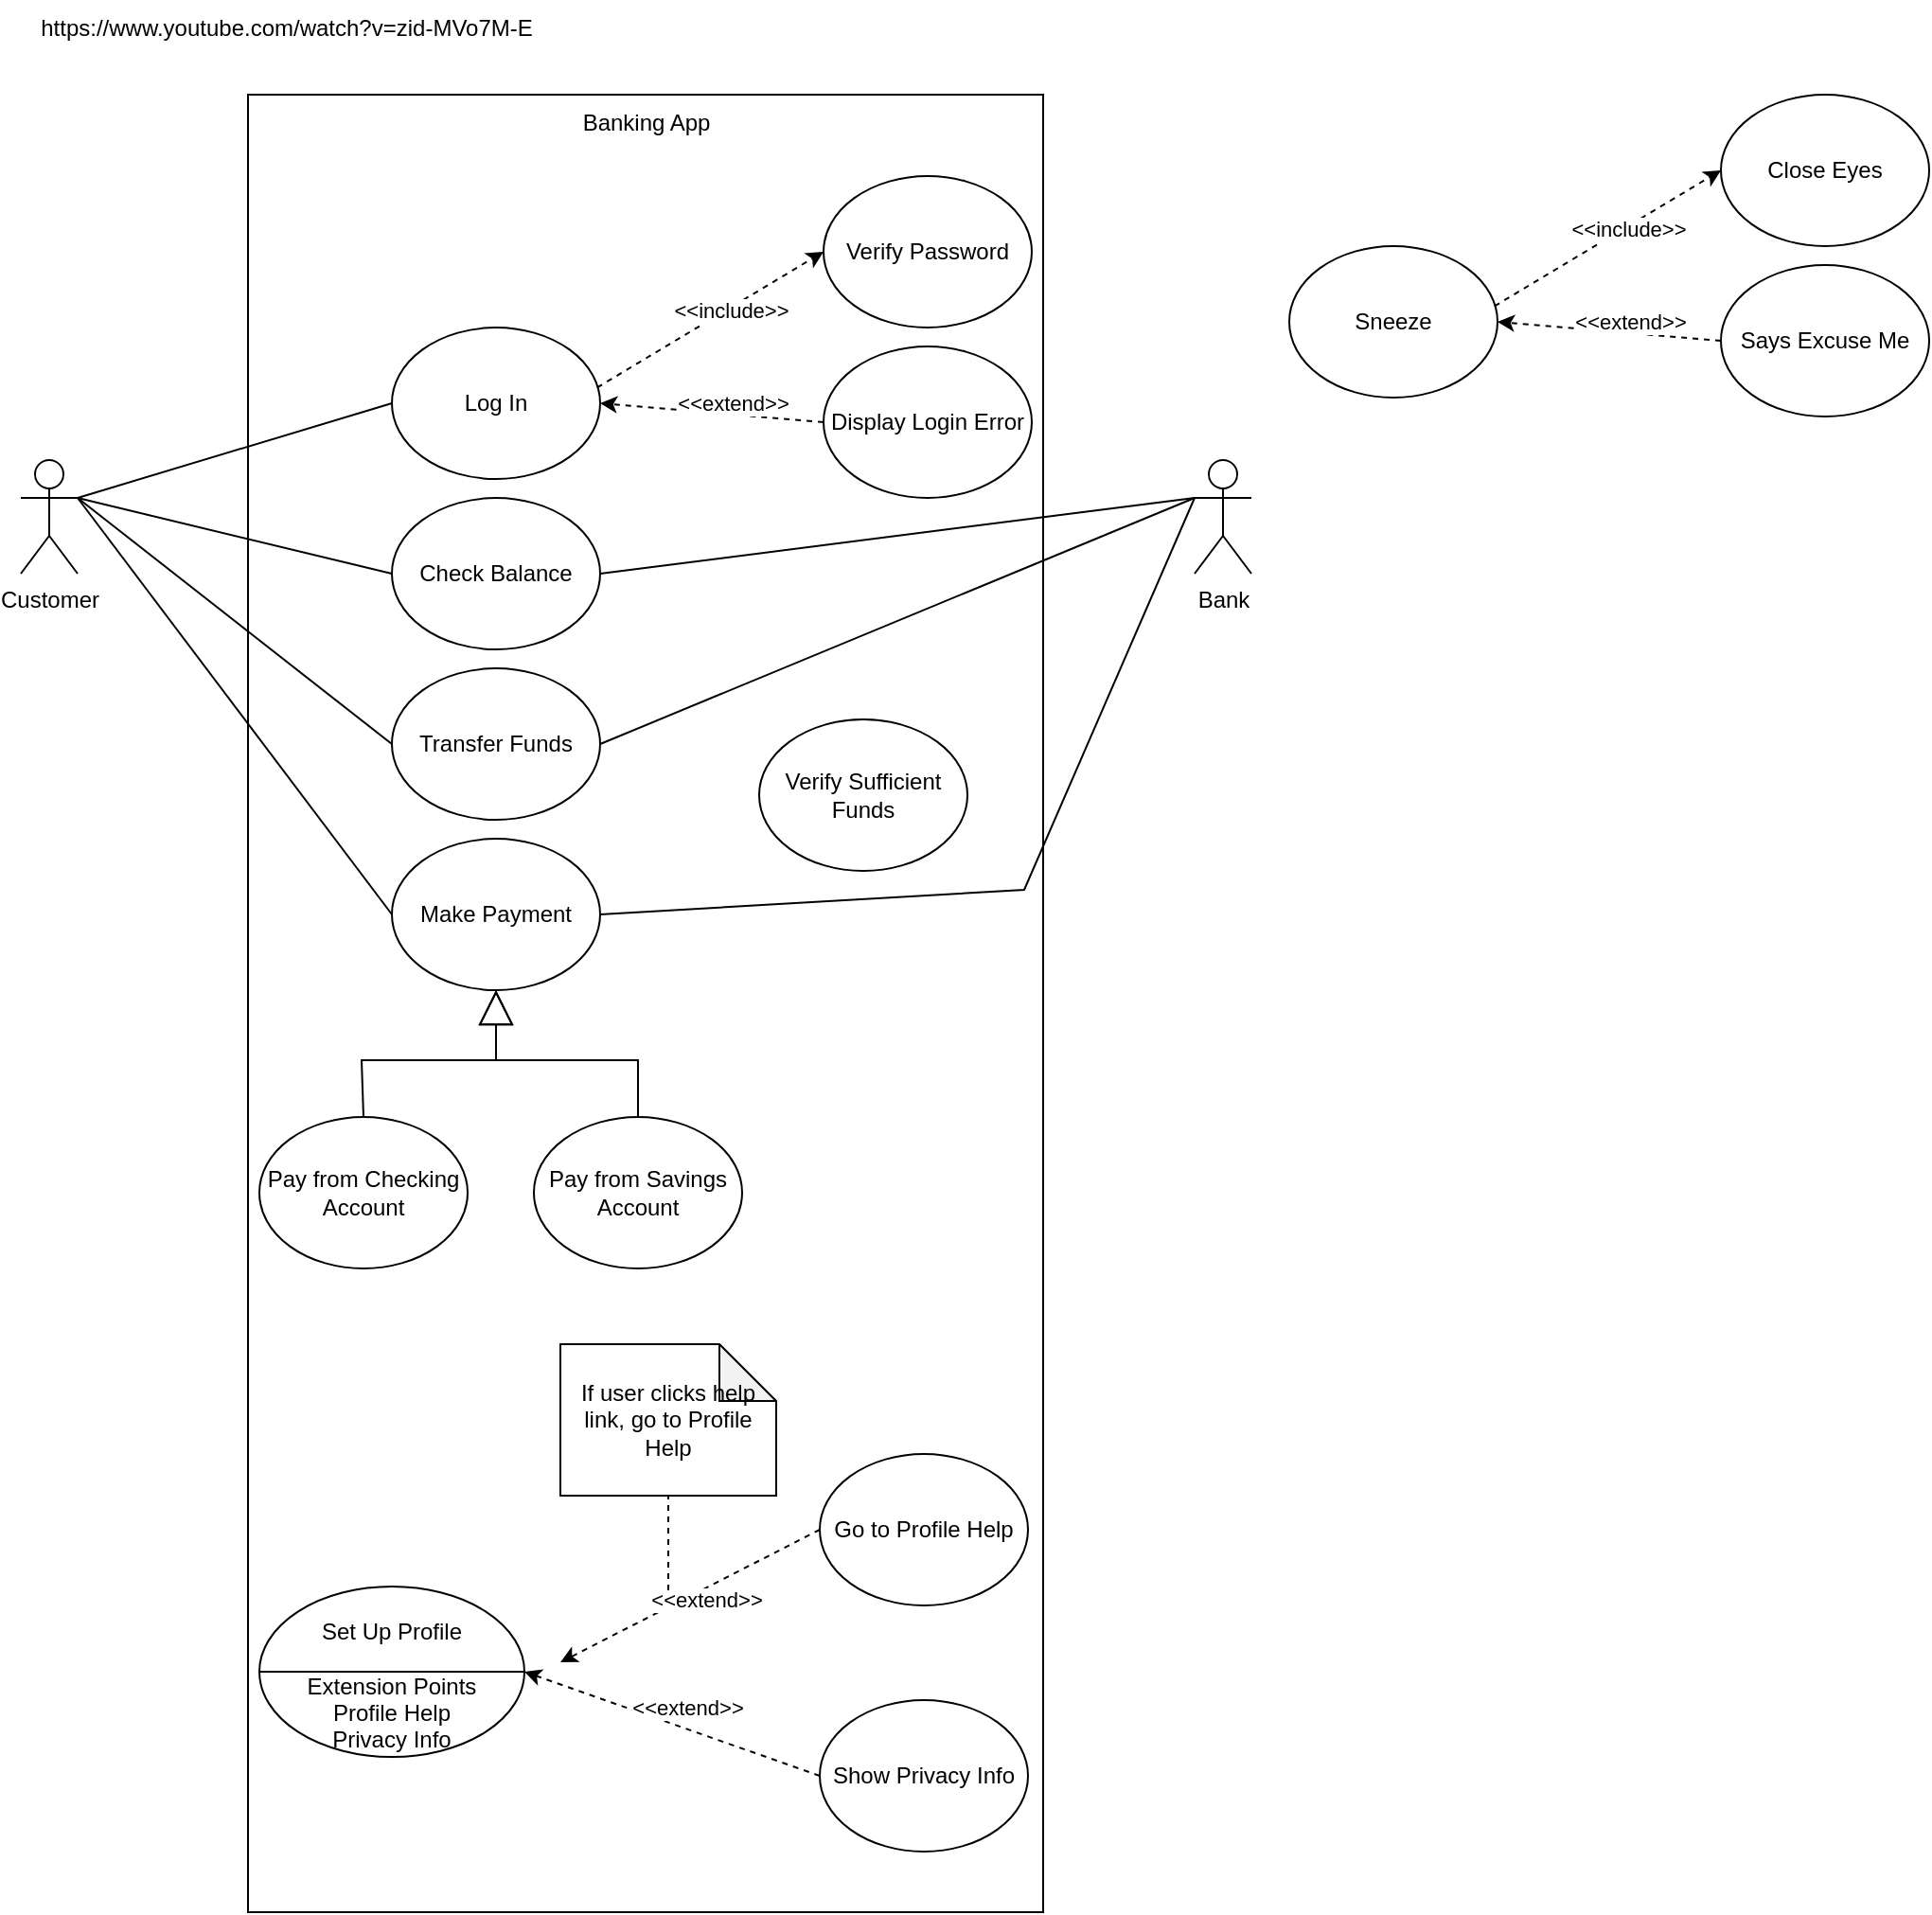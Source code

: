 <mxfile version="20.8.17" type="github">
  <diagram id="C5RBs43oDa-KdzZeNtuy" name="Page-1">
    <mxGraphModel dx="1035" dy="1738" grid="1" gridSize="10" guides="1" tooltips="1" connect="1" arrows="1" fold="1" page="1" pageScale="1" pageWidth="827" pageHeight="1169" math="0" shadow="0">
      <root>
        <mxCell id="WIyWlLk6GJQsqaUBKTNV-0" />
        <mxCell id="WIyWlLk6GJQsqaUBKTNV-1" parent="WIyWlLk6GJQsqaUBKTNV-0" />
        <mxCell id="eotOGYxIU_wM5mjl6Mn6-0" value="Customer" style="shape=umlActor;verticalLabelPosition=bottom;verticalAlign=top;html=1;" vertex="1" parent="WIyWlLk6GJQsqaUBKTNV-1">
          <mxGeometry x="80" y="-907" width="30" height="60" as="geometry" />
        </mxCell>
        <mxCell id="eotOGYxIU_wM5mjl6Mn6-1" value="" style="html=1;" vertex="1" parent="WIyWlLk6GJQsqaUBKTNV-1">
          <mxGeometry x="200" y="-1100" width="420" height="960" as="geometry" />
        </mxCell>
        <mxCell id="eotOGYxIU_wM5mjl6Mn6-2" value="Banking App" style="text;html=1;align=center;verticalAlign=middle;resizable=0;points=[];autosize=1;strokeColor=none;fillColor=none;" vertex="1" parent="WIyWlLk6GJQsqaUBKTNV-1">
          <mxGeometry x="365" y="-1100" width="90" height="30" as="geometry" />
        </mxCell>
        <mxCell id="eotOGYxIU_wM5mjl6Mn6-3" value="Bank" style="shape=umlActor;verticalLabelPosition=bottom;verticalAlign=top;html=1;" vertex="1" parent="WIyWlLk6GJQsqaUBKTNV-1">
          <mxGeometry x="700" y="-907" width="30" height="60" as="geometry" />
        </mxCell>
        <mxCell id="eotOGYxIU_wM5mjl6Mn6-4" value="Log In" style="ellipse;whiteSpace=wrap;html=1;" vertex="1" parent="WIyWlLk6GJQsqaUBKTNV-1">
          <mxGeometry x="276" y="-977" width="110" height="80" as="geometry" />
        </mxCell>
        <mxCell id="eotOGYxIU_wM5mjl6Mn6-8" value="Check Balance" style="ellipse;whiteSpace=wrap;html=1;" vertex="1" parent="WIyWlLk6GJQsqaUBKTNV-1">
          <mxGeometry x="276" y="-887" width="110" height="80" as="geometry" />
        </mxCell>
        <mxCell id="eotOGYxIU_wM5mjl6Mn6-9" value="Make Payment" style="ellipse;whiteSpace=wrap;html=1;" vertex="1" parent="WIyWlLk6GJQsqaUBKTNV-1">
          <mxGeometry x="276" y="-707" width="110" height="80" as="geometry" />
        </mxCell>
        <mxCell id="eotOGYxIU_wM5mjl6Mn6-10" value="Transfer Funds" style="ellipse;whiteSpace=wrap;html=1;" vertex="1" parent="WIyWlLk6GJQsqaUBKTNV-1">
          <mxGeometry x="276" y="-797" width="110" height="80" as="geometry" />
        </mxCell>
        <mxCell id="eotOGYxIU_wM5mjl6Mn6-16" value="" style="endArrow=none;html=1;rounded=0;exitX=1;exitY=0.333;exitDx=0;exitDy=0;exitPerimeter=0;entryX=0;entryY=0.5;entryDx=0;entryDy=0;" edge="1" parent="WIyWlLk6GJQsqaUBKTNV-1" source="eotOGYxIU_wM5mjl6Mn6-0" target="eotOGYxIU_wM5mjl6Mn6-4">
          <mxGeometry width="50" height="50" relative="1" as="geometry">
            <mxPoint x="410" y="-777" as="sourcePoint" />
            <mxPoint x="460" y="-827" as="targetPoint" />
          </mxGeometry>
        </mxCell>
        <mxCell id="eotOGYxIU_wM5mjl6Mn6-17" value="" style="endArrow=none;html=1;rounded=0;entryX=0;entryY=0.5;entryDx=0;entryDy=0;" edge="1" parent="WIyWlLk6GJQsqaUBKTNV-1" target="eotOGYxIU_wM5mjl6Mn6-8">
          <mxGeometry width="50" height="50" relative="1" as="geometry">
            <mxPoint x="110" y="-887" as="sourcePoint" />
            <mxPoint x="300" y="-927" as="targetPoint" />
          </mxGeometry>
        </mxCell>
        <mxCell id="eotOGYxIU_wM5mjl6Mn6-18" value="" style="endArrow=none;html=1;rounded=0;entryX=0;entryY=0.5;entryDx=0;entryDy=0;" edge="1" parent="WIyWlLk6GJQsqaUBKTNV-1" target="eotOGYxIU_wM5mjl6Mn6-10">
          <mxGeometry width="50" height="50" relative="1" as="geometry">
            <mxPoint x="110" y="-887" as="sourcePoint" />
            <mxPoint x="300" y="-837" as="targetPoint" />
          </mxGeometry>
        </mxCell>
        <mxCell id="eotOGYxIU_wM5mjl6Mn6-19" value="" style="endArrow=none;html=1;rounded=0;entryX=0;entryY=0.5;entryDx=0;entryDy=0;" edge="1" parent="WIyWlLk6GJQsqaUBKTNV-1" target="eotOGYxIU_wM5mjl6Mn6-9">
          <mxGeometry width="50" height="50" relative="1" as="geometry">
            <mxPoint x="110" y="-887" as="sourcePoint" />
            <mxPoint x="300" y="-747" as="targetPoint" />
          </mxGeometry>
        </mxCell>
        <mxCell id="eotOGYxIU_wM5mjl6Mn6-20" value="" style="endArrow=none;html=1;rounded=0;entryX=0;entryY=0.333;entryDx=0;entryDy=0;entryPerimeter=0;exitX=1;exitY=0.5;exitDx=0;exitDy=0;" edge="1" parent="WIyWlLk6GJQsqaUBKTNV-1" source="eotOGYxIU_wM5mjl6Mn6-8" target="eotOGYxIU_wM5mjl6Mn6-3">
          <mxGeometry width="50" height="50" relative="1" as="geometry">
            <mxPoint x="120" y="-877" as="sourcePoint" />
            <mxPoint x="300" y="-837" as="targetPoint" />
          </mxGeometry>
        </mxCell>
        <mxCell id="eotOGYxIU_wM5mjl6Mn6-21" value="" style="endArrow=none;html=1;rounded=0;exitX=1;exitY=0.5;exitDx=0;exitDy=0;" edge="1" parent="WIyWlLk6GJQsqaUBKTNV-1" source="eotOGYxIU_wM5mjl6Mn6-10">
          <mxGeometry width="50" height="50" relative="1" as="geometry">
            <mxPoint x="410" y="-837" as="sourcePoint" />
            <mxPoint x="700" y="-887" as="targetPoint" />
          </mxGeometry>
        </mxCell>
        <mxCell id="eotOGYxIU_wM5mjl6Mn6-22" value="" style="endArrow=none;html=1;rounded=0;exitX=1;exitY=0.5;exitDx=0;exitDy=0;" edge="1" parent="WIyWlLk6GJQsqaUBKTNV-1" source="eotOGYxIU_wM5mjl6Mn6-9">
          <mxGeometry width="50" height="50" relative="1" as="geometry">
            <mxPoint x="410" y="-747" as="sourcePoint" />
            <mxPoint x="700" y="-887" as="targetPoint" />
            <Array as="points">
              <mxPoint x="610" y="-680" />
            </Array>
          </mxGeometry>
        </mxCell>
        <mxCell id="eotOGYxIU_wM5mjl6Mn6-24" value="Verify Password" style="ellipse;whiteSpace=wrap;html=1;" vertex="1" parent="WIyWlLk6GJQsqaUBKTNV-1">
          <mxGeometry x="504" y="-1057" width="110" height="80" as="geometry" />
        </mxCell>
        <mxCell id="eotOGYxIU_wM5mjl6Mn6-25" value="Display Login Error" style="ellipse;whiteSpace=wrap;html=1;" vertex="1" parent="WIyWlLk6GJQsqaUBKTNV-1">
          <mxGeometry x="504" y="-967" width="110" height="80" as="geometry" />
        </mxCell>
        <mxCell id="eotOGYxIU_wM5mjl6Mn6-26" value="Verify Sufficient Funds" style="ellipse;whiteSpace=wrap;html=1;" vertex="1" parent="WIyWlLk6GJQsqaUBKTNV-1">
          <mxGeometry x="470" y="-770" width="110" height="80" as="geometry" />
        </mxCell>
        <mxCell id="eotOGYxIU_wM5mjl6Mn6-27" value="Pay from Checking Account" style="ellipse;whiteSpace=wrap;html=1;" vertex="1" parent="WIyWlLk6GJQsqaUBKTNV-1">
          <mxGeometry x="206" y="-560" width="110" height="80" as="geometry" />
        </mxCell>
        <mxCell id="eotOGYxIU_wM5mjl6Mn6-28" value="Pay from Savings Account" style="ellipse;whiteSpace=wrap;html=1;" vertex="1" parent="WIyWlLk6GJQsqaUBKTNV-1">
          <mxGeometry x="351" y="-560" width="110" height="80" as="geometry" />
        </mxCell>
        <mxCell id="eotOGYxIU_wM5mjl6Mn6-29" value="" style="endArrow=classic;html=1;rounded=0;entryX=0;entryY=0.5;entryDx=0;entryDy=0;exitX=0.986;exitY=0.396;exitDx=0;exitDy=0;exitPerimeter=0;dashed=1;" edge="1" parent="WIyWlLk6GJQsqaUBKTNV-1" source="eotOGYxIU_wM5mjl6Mn6-4" target="eotOGYxIU_wM5mjl6Mn6-24">
          <mxGeometry width="50" height="50" relative="1" as="geometry">
            <mxPoint x="410" y="-840" as="sourcePoint" />
            <mxPoint x="460" y="-890" as="targetPoint" />
          </mxGeometry>
        </mxCell>
        <mxCell id="eotOGYxIU_wM5mjl6Mn6-30" value="&amp;lt;&amp;lt;include&amp;gt;&amp;gt;" style="edgeLabel;html=1;align=center;verticalAlign=middle;resizable=0;points=[];" vertex="1" connectable="0" parent="eotOGYxIU_wM5mjl6Mn6-29">
          <mxGeometry x="0.167" y="-1" relative="1" as="geometry">
            <mxPoint as="offset" />
          </mxGeometry>
        </mxCell>
        <mxCell id="eotOGYxIU_wM5mjl6Mn6-31" value="" style="endArrow=classic;html=1;rounded=0;exitX=0;exitY=0.5;exitDx=0;exitDy=0;entryX=1;entryY=0.5;entryDx=0;entryDy=0;dashed=1;" edge="1" parent="WIyWlLk6GJQsqaUBKTNV-1" source="eotOGYxIU_wM5mjl6Mn6-25" target="eotOGYxIU_wM5mjl6Mn6-4">
          <mxGeometry width="50" height="50" relative="1" as="geometry">
            <mxPoint x="408.46" y="-935.32" as="sourcePoint" />
            <mxPoint x="480.0" y="-1007.0" as="targetPoint" />
          </mxGeometry>
        </mxCell>
        <mxCell id="eotOGYxIU_wM5mjl6Mn6-32" value="&amp;lt;&amp;lt;extend&amp;gt;&amp;gt;" style="edgeLabel;html=1;align=center;verticalAlign=middle;resizable=0;points=[];" vertex="1" connectable="0" parent="eotOGYxIU_wM5mjl6Mn6-31">
          <mxGeometry x="0.167" y="-1" relative="1" as="geometry">
            <mxPoint x="20" y="-3" as="offset" />
          </mxGeometry>
        </mxCell>
        <mxCell id="eotOGYxIU_wM5mjl6Mn6-33" value="Sneeze" style="ellipse;whiteSpace=wrap;html=1;" vertex="1" parent="WIyWlLk6GJQsqaUBKTNV-1">
          <mxGeometry x="750" y="-1020" width="110" height="80" as="geometry" />
        </mxCell>
        <mxCell id="eotOGYxIU_wM5mjl6Mn6-34" value="" style="endArrow=classic;html=1;rounded=0;entryX=0;entryY=0.5;entryDx=0;entryDy=0;exitX=0.986;exitY=0.396;exitDx=0;exitDy=0;exitPerimeter=0;dashed=1;" edge="1" source="eotOGYxIU_wM5mjl6Mn6-33" target="eotOGYxIU_wM5mjl6Mn6-39" parent="WIyWlLk6GJQsqaUBKTNV-1">
          <mxGeometry width="50" height="50" relative="1" as="geometry">
            <mxPoint x="884" y="-883" as="sourcePoint" />
            <mxPoint x="934" y="-933" as="targetPoint" />
          </mxGeometry>
        </mxCell>
        <mxCell id="eotOGYxIU_wM5mjl6Mn6-35" value="&amp;lt;&amp;lt;include&amp;gt;&amp;gt;" style="edgeLabel;html=1;align=center;verticalAlign=middle;resizable=0;points=[];" vertex="1" connectable="0" parent="eotOGYxIU_wM5mjl6Mn6-34">
          <mxGeometry x="0.167" y="-1" relative="1" as="geometry">
            <mxPoint as="offset" />
          </mxGeometry>
        </mxCell>
        <mxCell id="eotOGYxIU_wM5mjl6Mn6-36" value="" style="endArrow=classic;html=1;rounded=0;exitX=0;exitY=0.5;exitDx=0;exitDy=0;entryX=1;entryY=0.5;entryDx=0;entryDy=0;dashed=1;" edge="1" source="eotOGYxIU_wM5mjl6Mn6-38" target="eotOGYxIU_wM5mjl6Mn6-33" parent="WIyWlLk6GJQsqaUBKTNV-1">
          <mxGeometry width="50" height="50" relative="1" as="geometry">
            <mxPoint x="882.46" y="-978.32" as="sourcePoint" />
            <mxPoint x="954.0" y="-1050" as="targetPoint" />
          </mxGeometry>
        </mxCell>
        <mxCell id="eotOGYxIU_wM5mjl6Mn6-37" value="&amp;lt;&amp;lt;extend&amp;gt;&amp;gt;" style="edgeLabel;html=1;align=center;verticalAlign=middle;resizable=0;points=[];" vertex="1" connectable="0" parent="eotOGYxIU_wM5mjl6Mn6-36">
          <mxGeometry x="0.167" y="-1" relative="1" as="geometry">
            <mxPoint x="20" y="-3" as="offset" />
          </mxGeometry>
        </mxCell>
        <mxCell id="eotOGYxIU_wM5mjl6Mn6-38" value="Says Excuse Me" style="ellipse;whiteSpace=wrap;html=1;" vertex="1" parent="WIyWlLk6GJQsqaUBKTNV-1">
          <mxGeometry x="978" y="-1010" width="110" height="80" as="geometry" />
        </mxCell>
        <mxCell id="eotOGYxIU_wM5mjl6Mn6-39" value="Close Eyes" style="ellipse;whiteSpace=wrap;html=1;" vertex="1" parent="WIyWlLk6GJQsqaUBKTNV-1">
          <mxGeometry x="978" y="-1100" width="110" height="80" as="geometry" />
        </mxCell>
        <mxCell id="eotOGYxIU_wM5mjl6Mn6-42" value="" style="endArrow=block;endSize=16;endFill=0;html=1;rounded=0;entryX=0.5;entryY=1;entryDx=0;entryDy=0;exitX=0.5;exitY=0;exitDx=0;exitDy=0;" edge="1" parent="WIyWlLk6GJQsqaUBKTNV-1" source="eotOGYxIU_wM5mjl6Mn6-27" target="eotOGYxIU_wM5mjl6Mn6-9">
          <mxGeometry x="0.308" y="14" width="160" relative="1" as="geometry">
            <mxPoint x="410" y="-500" as="sourcePoint" />
            <mxPoint x="570" y="-500" as="targetPoint" />
            <Array as="points">
              <mxPoint x="260" y="-590" />
              <mxPoint x="331" y="-590" />
            </Array>
            <mxPoint as="offset" />
          </mxGeometry>
        </mxCell>
        <mxCell id="eotOGYxIU_wM5mjl6Mn6-43" value="" style="endArrow=block;endSize=16;endFill=0;html=1;rounded=0;entryX=0.5;entryY=1;entryDx=0;entryDy=0;exitX=0.5;exitY=0;exitDx=0;exitDy=0;" edge="1" parent="WIyWlLk6GJQsqaUBKTNV-1" source="eotOGYxIU_wM5mjl6Mn6-28" target="eotOGYxIU_wM5mjl6Mn6-9">
          <mxGeometry x="0.308" y="14" width="160" relative="1" as="geometry">
            <mxPoint x="271" y="-550" as="sourcePoint" />
            <mxPoint x="341" y="-617" as="targetPoint" />
            <Array as="points">
              <mxPoint x="406" y="-590" />
              <mxPoint x="331" y="-590" />
            </Array>
            <mxPoint as="offset" />
          </mxGeometry>
        </mxCell>
        <mxCell id="eotOGYxIU_wM5mjl6Mn6-44" value="&lt;br&gt;&lt;br&gt;Set Up Profile&lt;br&gt;&lt;br&gt;Extension Points&lt;br&gt;Profile Help&lt;br&gt;Privacy Info&lt;br&gt;&lt;br&gt;" style="ellipse;whiteSpace=wrap;html=1;" vertex="1" parent="WIyWlLk6GJQsqaUBKTNV-1">
          <mxGeometry x="206" y="-312" width="140" height="90" as="geometry" />
        </mxCell>
        <mxCell id="eotOGYxIU_wM5mjl6Mn6-46" value="" style="endArrow=none;html=1;rounded=0;exitX=0;exitY=0.5;exitDx=0;exitDy=0;entryX=1;entryY=0.5;entryDx=0;entryDy=0;" edge="1" parent="WIyWlLk6GJQsqaUBKTNV-1" source="eotOGYxIU_wM5mjl6Mn6-44" target="eotOGYxIU_wM5mjl6Mn6-44">
          <mxGeometry width="50" height="50" relative="1" as="geometry">
            <mxPoint x="470" y="-392" as="sourcePoint" />
            <mxPoint x="520" y="-442" as="targetPoint" />
          </mxGeometry>
        </mxCell>
        <mxCell id="eotOGYxIU_wM5mjl6Mn6-47" value="Go to Profile Help" style="ellipse;whiteSpace=wrap;html=1;" vertex="1" parent="WIyWlLk6GJQsqaUBKTNV-1">
          <mxGeometry x="502" y="-382" width="110" height="80" as="geometry" />
        </mxCell>
        <mxCell id="eotOGYxIU_wM5mjl6Mn6-48" value="" style="endArrow=classic;html=1;rounded=0;exitX=0;exitY=0.5;exitDx=0;exitDy=0;dashed=1;" edge="1" source="eotOGYxIU_wM5mjl6Mn6-47" parent="WIyWlLk6GJQsqaUBKTNV-1">
          <mxGeometry width="50" height="50" relative="1" as="geometry">
            <mxPoint x="387.46" y="-350.32" as="sourcePoint" />
            <mxPoint x="365" y="-272" as="targetPoint" />
          </mxGeometry>
        </mxCell>
        <mxCell id="eotOGYxIU_wM5mjl6Mn6-49" value="&amp;lt;&amp;lt;extend&amp;gt;&amp;gt;" style="edgeLabel;html=1;align=center;verticalAlign=middle;resizable=0;points=[];" vertex="1" connectable="0" parent="eotOGYxIU_wM5mjl6Mn6-48">
          <mxGeometry x="0.167" y="-1" relative="1" as="geometry">
            <mxPoint x="20" y="-3" as="offset" />
          </mxGeometry>
        </mxCell>
        <mxCell id="eotOGYxIU_wM5mjl6Mn6-53" value="Show Privacy Info" style="ellipse;whiteSpace=wrap;html=1;" vertex="1" parent="WIyWlLk6GJQsqaUBKTNV-1">
          <mxGeometry x="502" y="-252" width="110" height="80" as="geometry" />
        </mxCell>
        <mxCell id="eotOGYxIU_wM5mjl6Mn6-54" value="" style="endArrow=classic;html=1;rounded=0;exitX=0;exitY=0.5;exitDx=0;exitDy=0;dashed=1;entryX=1;entryY=0.5;entryDx=0;entryDy=0;" edge="1" source="eotOGYxIU_wM5mjl6Mn6-53" parent="WIyWlLk6GJQsqaUBKTNV-1" target="eotOGYxIU_wM5mjl6Mn6-44">
          <mxGeometry width="50" height="50" relative="1" as="geometry">
            <mxPoint x="387.46" y="-220.32" as="sourcePoint" />
            <mxPoint x="365" y="-142" as="targetPoint" />
          </mxGeometry>
        </mxCell>
        <mxCell id="eotOGYxIU_wM5mjl6Mn6-55" value="&amp;lt;&amp;lt;extend&amp;gt;&amp;gt;" style="edgeLabel;html=1;align=center;verticalAlign=middle;resizable=0;points=[];" vertex="1" connectable="0" parent="eotOGYxIU_wM5mjl6Mn6-54">
          <mxGeometry x="0.167" y="-1" relative="1" as="geometry">
            <mxPoint x="20" y="-3" as="offset" />
          </mxGeometry>
        </mxCell>
        <mxCell id="eotOGYxIU_wM5mjl6Mn6-56" value="If user clicks help link, go to Profile Help" style="shape=note;whiteSpace=wrap;html=1;backgroundOutline=1;darkOpacity=0.05;" vertex="1" parent="WIyWlLk6GJQsqaUBKTNV-1">
          <mxGeometry x="365" y="-440" width="114" height="80" as="geometry" />
        </mxCell>
        <mxCell id="eotOGYxIU_wM5mjl6Mn6-57" value="" style="endArrow=none;dashed=1;html=1;rounded=0;entryX=0.5;entryY=1;entryDx=0;entryDy=0;entryPerimeter=0;" edge="1" parent="WIyWlLk6GJQsqaUBKTNV-1" target="eotOGYxIU_wM5mjl6Mn6-56">
          <mxGeometry width="50" height="50" relative="1" as="geometry">
            <mxPoint x="422" y="-310" as="sourcePoint" />
            <mxPoint x="590" y="-330" as="targetPoint" />
          </mxGeometry>
        </mxCell>
        <mxCell id="eotOGYxIU_wM5mjl6Mn6-58" value="https://www.youtube.com/watch?v=zid-MVo7M-E" style="text;html=1;align=center;verticalAlign=middle;resizable=0;points=[];autosize=1;strokeColor=none;fillColor=none;" vertex="1" parent="WIyWlLk6GJQsqaUBKTNV-1">
          <mxGeometry x="80" y="-1150" width="280" height="30" as="geometry" />
        </mxCell>
      </root>
    </mxGraphModel>
  </diagram>
</mxfile>
